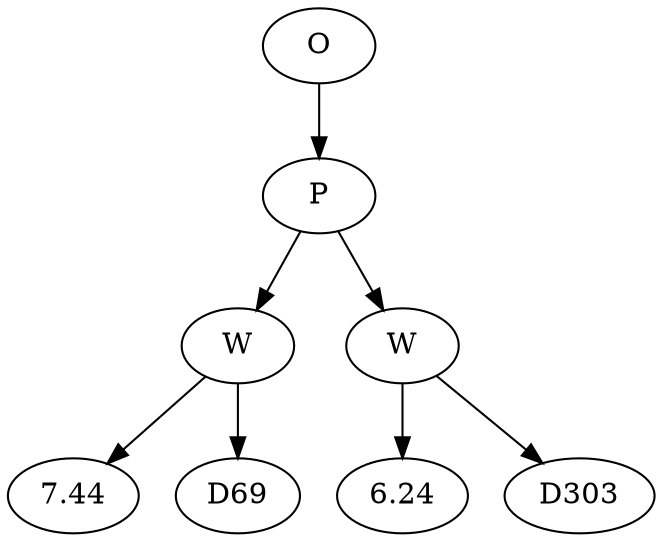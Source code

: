 // Tree
digraph {
	15567462 [label=O]
	15567463 [label=P]
	15567462 -> 15567463
	15567464 [label=W]
	15567463 -> 15567464
	15567465 [label=7.44]
	15567464 -> 15567465
	15567466 [label=D69]
	15567464 -> 15567466
	15567467 [label=W]
	15567463 -> 15567467
	15567468 [label=6.24]
	15567467 -> 15567468
	15567469 [label=D303]
	15567467 -> 15567469
}
